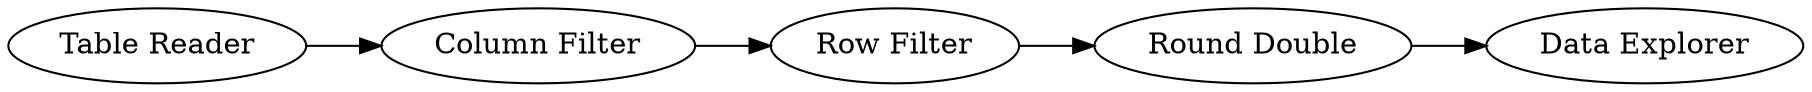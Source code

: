 digraph {
	291 -> 289
	290 -> 292
	289 -> 290
	276 -> 291
	292 [label="Data Explorer"]
	290 [label="Round Double"]
	289 [label="Row Filter"]
	291 [label="Column Filter"]
	276 [label="Table Reader"]
	rankdir=LR
}
